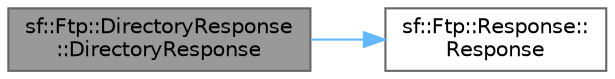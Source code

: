 digraph "sf::Ftp::DirectoryResponse::DirectoryResponse"
{
 // LATEX_PDF_SIZE
  bgcolor="transparent";
  edge [fontname=Helvetica,fontsize=10,labelfontname=Helvetica,labelfontsize=10];
  node [fontname=Helvetica,fontsize=10,shape=box,height=0.2,width=0.4];
  rankdir="LR";
  Node1 [id="Node000001",label="sf::Ftp::DirectoryResponse\l::DirectoryResponse",height=0.2,width=0.4,color="gray40", fillcolor="grey60", style="filled", fontcolor="black",tooltip="Default constructor."];
  Node1 -> Node2 [id="edge1_Node000001_Node000002",color="steelblue1",style="solid",tooltip=" "];
  Node2 [id="Node000002",label="sf::Ftp::Response::\lResponse",height=0.2,width=0.4,color="grey40", fillcolor="white", style="filled",URL="$classsf_1_1_ftp_1_1_response.html#af300fffd4862774102f978eb22f85d9b",tooltip="Default constructor."];
}
